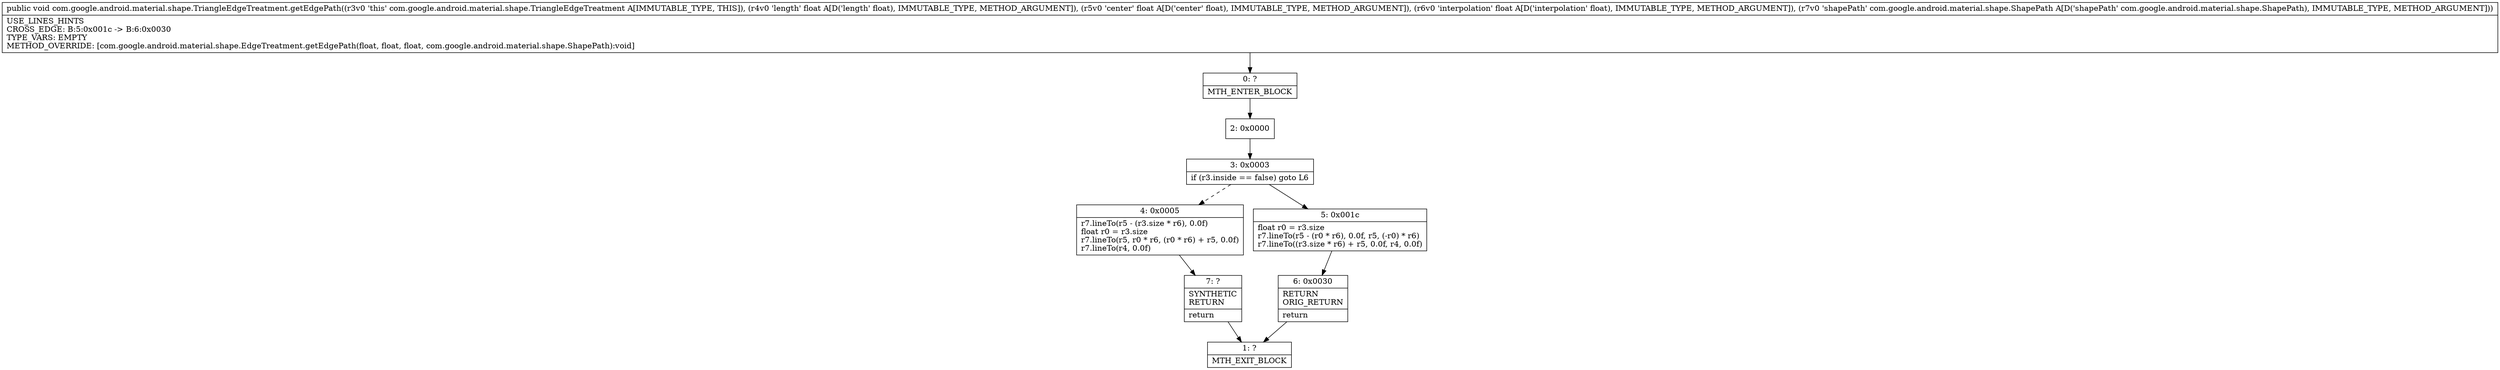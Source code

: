 digraph "CFG forcom.google.android.material.shape.TriangleEdgeTreatment.getEdgePath(FFFLcom\/google\/android\/material\/shape\/ShapePath;)V" {
Node_0 [shape=record,label="{0\:\ ?|MTH_ENTER_BLOCK\l}"];
Node_2 [shape=record,label="{2\:\ 0x0000}"];
Node_3 [shape=record,label="{3\:\ 0x0003|if (r3.inside == false) goto L6\l}"];
Node_4 [shape=record,label="{4\:\ 0x0005|r7.lineTo(r5 \- (r3.size * r6), 0.0f)\lfloat r0 = r3.size\lr7.lineTo(r5, r0 * r6, (r0 * r6) + r5, 0.0f)\lr7.lineTo(r4, 0.0f)\l}"];
Node_7 [shape=record,label="{7\:\ ?|SYNTHETIC\lRETURN\l|return\l}"];
Node_1 [shape=record,label="{1\:\ ?|MTH_EXIT_BLOCK\l}"];
Node_5 [shape=record,label="{5\:\ 0x001c|float r0 = r3.size\lr7.lineTo(r5 \- (r0 * r6), 0.0f, r5, (\-r0) * r6)\lr7.lineTo((r3.size * r6) + r5, 0.0f, r4, 0.0f)\l}"];
Node_6 [shape=record,label="{6\:\ 0x0030|RETURN\lORIG_RETURN\l|return\l}"];
MethodNode[shape=record,label="{public void com.google.android.material.shape.TriangleEdgeTreatment.getEdgePath((r3v0 'this' com.google.android.material.shape.TriangleEdgeTreatment A[IMMUTABLE_TYPE, THIS]), (r4v0 'length' float A[D('length' float), IMMUTABLE_TYPE, METHOD_ARGUMENT]), (r5v0 'center' float A[D('center' float), IMMUTABLE_TYPE, METHOD_ARGUMENT]), (r6v0 'interpolation' float A[D('interpolation' float), IMMUTABLE_TYPE, METHOD_ARGUMENT]), (r7v0 'shapePath' com.google.android.material.shape.ShapePath A[D('shapePath' com.google.android.material.shape.ShapePath), IMMUTABLE_TYPE, METHOD_ARGUMENT]))  | USE_LINES_HINTS\lCROSS_EDGE: B:5:0x001c \-\> B:6:0x0030\lTYPE_VARS: EMPTY\lMETHOD_OVERRIDE: [com.google.android.material.shape.EdgeTreatment.getEdgePath(float, float, float, com.google.android.material.shape.ShapePath):void]\l}"];
MethodNode -> Node_0;Node_0 -> Node_2;
Node_2 -> Node_3;
Node_3 -> Node_4[style=dashed];
Node_3 -> Node_5;
Node_4 -> Node_7;
Node_7 -> Node_1;
Node_5 -> Node_6;
Node_6 -> Node_1;
}


